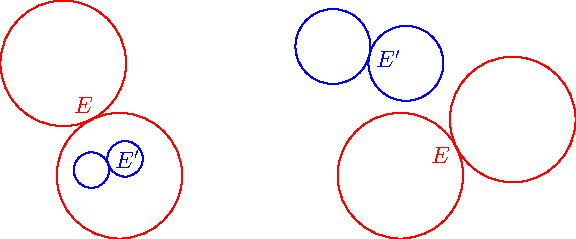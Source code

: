 path[] figureEight(pair p, pair q) {
  real r = length(p-q)/2;
  return circle(p,r) ^^ circle(q,r);
}

pair a=(0,0), b = (2,1), c = (.1,2), d = (-1.2,2.3);
real r1 = length(a-b)/2, r2 = length(c-d)/2;

pen p1 = red, p2 = blue;

draw(figureEight(a,b), p1);
draw(figureEight(c,d), p2);

label("$E$", (a+b)/2, unit(a-b), p1);
label("$E'$", (c+d)/2, unit(c-d), p2);



pair t = (-5,0);
pair a=(0,0)+t, b = (-1,2)+t, c = (.1,.3)+t, d = (-.5,.1)+t;

draw(figureEight(a,b), p1);
draw(figureEight(c,d), p2);

label("$E$", (a+b)/2, -unit(a-b), p1);
label("$E'$", (c+d)/2, unit(c-d), p2);

size(4inch);
shipout(format="pdf");
